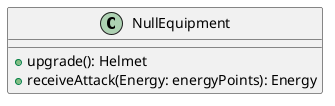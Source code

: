 @startuml
class NullEquipment {
    +upgrade(): Helmet
    +receiveAttack(Energy: energyPoints): Energy
}
@enduml